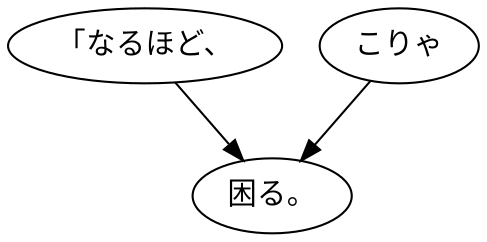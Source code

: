 digraph graph8205 {
	node0 [label="「なるほど、"];
	node1 [label="こりゃ"];
	node2 [label="困る。"];
	node0 -> node2;
	node1 -> node2;
}
